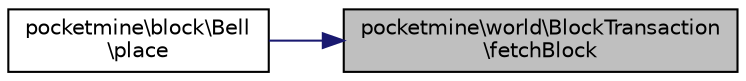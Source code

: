 digraph "pocketmine\world\BlockTransaction\fetchBlock"
{
 // INTERACTIVE_SVG=YES
 // LATEX_PDF_SIZE
  edge [fontname="Helvetica",fontsize="10",labelfontname="Helvetica",labelfontsize="10"];
  node [fontname="Helvetica",fontsize="10",shape=record];
  rankdir="RL";
  Node1 [label="pocketmine\\world\\BlockTransaction\l\\fetchBlock",height=0.2,width=0.4,color="black", fillcolor="grey75", style="filled", fontcolor="black",tooltip=" "];
  Node1 -> Node2 [dir="back",color="midnightblue",fontsize="10",style="solid",fontname="Helvetica"];
  Node2 [label="pocketmine\\block\\Bell\l\\place",height=0.2,width=0.4,color="black", fillcolor="white", style="filled",URL="$df/d78/classpocketmine_1_1block_1_1_bell.html#ad0b90aa78ff0770eff075671012d259b",tooltip=" "];
}
